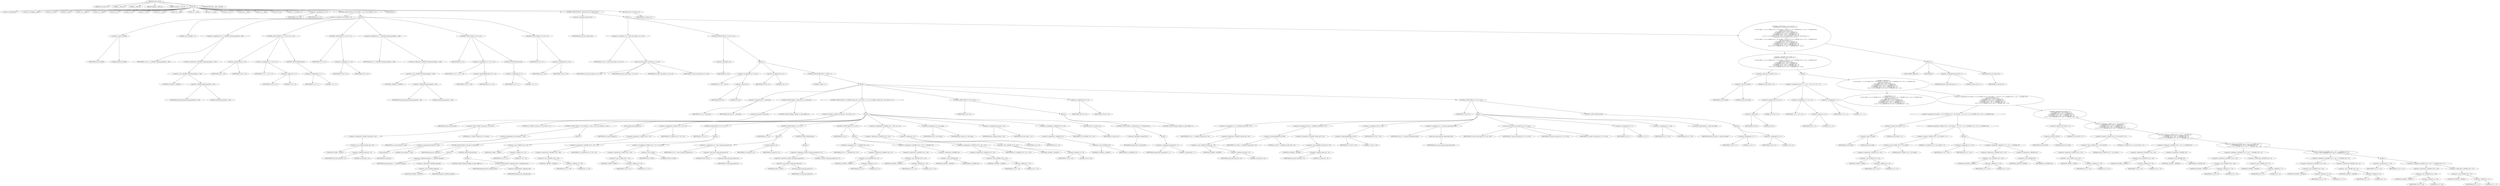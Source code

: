digraph cache_insert {  
"1000119" [label = "(METHOD,cache_insert)" ]
"1000120" [label = "(PARAM,const char *a1)" ]
"1000121" [label = "(PARAM,__int64 a2)" ]
"1000122" [label = "(PARAM,__int64 a3)" ]
"1000123" [label = "(PARAM,unsigned __int64 a4)" ]
"1000124" [label = "(PARAM,unsigned __int16 a5)" ]
"1000125" [label = "(BLOCK,,)" ]
"1000126" [label = "(LOCAL,v6: unsigned int)" ]
"1000127" [label = "(LOCAL,v10: unsigned __int64)" ]
"1000128" [label = "(LOCAL,v11: bool)" ]
"1000129" [label = "(LOCAL,v12: bool)" ]
"1000130" [label = "(LOCAL,v13: __int64)" ]
"1000131" [label = "(LOCAL,v14: __int64)" ]
"1000132" [label = "(LOCAL,v15: int)" ]
"1000133" [label = "(LOCAL,v16: int)" ]
"1000134" [label = "(LOCAL,v17: bool)" ]
"1000135" [label = "(LOCAL,v18: __int64)" ]
"1000136" [label = "(LOCAL,v19: __int64)" ]
"1000137" [label = "(LOCAL,v20: __int64)" ]
"1000138" [label = "(LOCAL,v21: __int64)" ]
"1000139" [label = "(LOCAL,v22: char *)" ]
"1000140" [label = "(LOCAL,v23: __int64)" ]
"1000141" [label = "(LOCAL,v24: __int64)" ]
"1000142" [label = "(LOCAL,v26: int)" ]
"1000143" [label = "(LOCAL,v27: _QWORD [ 2 ])" ]
"1000144" [label = "(<operator>.assignment,v6 = a5)" ]
"1000145" [label = "(IDENTIFIER,v6,v6 = a5)" ]
"1000146" [label = "(IDENTIFIER,a5,v6 = a5)" ]
"1000147" [label = "(CONTROL_STRUCTURE,if ( (a5 & 0x980) != 0 ),if ( (a5 & 0x980) != 0 ))" ]
"1000148" [label = "(<operator>.notEquals,(a5 & 0x980) != 0)" ]
"1000149" [label = "(<operator>.and,a5 & 0x980)" ]
"1000150" [label = "(IDENTIFIER,a5,a5 & 0x980)" ]
"1000151" [label = "(LITERAL,0x980,a5 & 0x980)" ]
"1000152" [label = "(LITERAL,0,(a5 & 0x980) != 0)" ]
"1000153" [label = "(BLOCK,,)" ]
"1000154" [label = "(<operator>.assignment,v10 = *(_QWORD *)(dnsmasq_daemon + 456))" ]
"1000155" [label = "(IDENTIFIER,v10,v10 = *(_QWORD *)(dnsmasq_daemon + 456))" ]
"1000156" [label = "(<operator>.indirection,*(_QWORD *)(dnsmasq_daemon + 456))" ]
"1000157" [label = "(<operator>.cast,(_QWORD *)(dnsmasq_daemon + 456))" ]
"1000158" [label = "(UNKNOWN,_QWORD *,_QWORD *)" ]
"1000159" [label = "(<operator>.addition,dnsmasq_daemon + 456)" ]
"1000160" [label = "(IDENTIFIER,dnsmasq_daemon,dnsmasq_daemon + 456)" ]
"1000161" [label = "(LITERAL,456,dnsmasq_daemon + 456)" ]
"1000162" [label = "(CONTROL_STRUCTURE,if ( a4 > v10 ),if ( a4 > v10 ))" ]
"1000163" [label = "(<operator>.greaterThan,a4 > v10)" ]
"1000164" [label = "(IDENTIFIER,a4,a4 > v10)" ]
"1000165" [label = "(IDENTIFIER,v10,a4 > v10)" ]
"1000166" [label = "(<operator>.assignment,v11 = v10 == 0)" ]
"1000167" [label = "(IDENTIFIER,v11,v11 = v10 == 0)" ]
"1000168" [label = "(<operator>.equals,v10 == 0)" ]
"1000169" [label = "(IDENTIFIER,v10,v10 == 0)" ]
"1000170" [label = "(LITERAL,0,v10 == 0)" ]
"1000171" [label = "(CONTROL_STRUCTURE,else,else)" ]
"1000172" [label = "(<operator>.assignment,v11 = 1)" ]
"1000173" [label = "(IDENTIFIER,v11,v11 = 1)" ]
"1000174" [label = "(LITERAL,1,v11 = 1)" ]
"1000175" [label = "(CONTROL_STRUCTURE,if ( v11 ),if ( v11 ))" ]
"1000176" [label = "(IDENTIFIER,v11,if ( v11 ))" ]
"1000177" [label = "(<operator>.assignment,v10 = a4)" ]
"1000178" [label = "(IDENTIFIER,v10,v10 = a4)" ]
"1000179" [label = "(IDENTIFIER,a4,v10 = a4)" ]
"1000180" [label = "(<operator>.assignment,a4 = *(_QWORD *)(dnsmasq_daemon + 448))" ]
"1000181" [label = "(IDENTIFIER,a4,a4 = *(_QWORD *)(dnsmasq_daemon + 448))" ]
"1000182" [label = "(<operator>.indirection,*(_QWORD *)(dnsmasq_daemon + 448))" ]
"1000183" [label = "(<operator>.cast,(_QWORD *)(dnsmasq_daemon + 448))" ]
"1000184" [label = "(UNKNOWN,_QWORD *,_QWORD *)" ]
"1000185" [label = "(<operator>.addition,dnsmasq_daemon + 448)" ]
"1000186" [label = "(IDENTIFIER,dnsmasq_daemon,dnsmasq_daemon + 448)" ]
"1000187" [label = "(LITERAL,448,dnsmasq_daemon + 448)" ]
"1000188" [label = "(CONTROL_STRUCTURE,if ( a4 ),if ( a4 ))" ]
"1000189" [label = "(IDENTIFIER,a4,if ( a4 ))" ]
"1000190" [label = "(<operator>.assignment,v12 = v10 >= a4)" ]
"1000191" [label = "(IDENTIFIER,v12,v12 = v10 >= a4)" ]
"1000192" [label = "(<operator>.greaterEqualsThan,v10 >= a4)" ]
"1000193" [label = "(IDENTIFIER,v10,v10 >= a4)" ]
"1000194" [label = "(IDENTIFIER,a4,v10 >= a4)" ]
"1000195" [label = "(CONTROL_STRUCTURE,else,else)" ]
"1000196" [label = "(<operator>.assignment,v12 = 1)" ]
"1000197" [label = "(IDENTIFIER,v12,v12 = 1)" ]
"1000198" [label = "(LITERAL,1,v12 = 1)" ]
"1000199" [label = "(CONTROL_STRUCTURE,if ( v12 ),if ( v12 ))" ]
"1000200" [label = "(IDENTIFIER,v12,if ( v12 ))" ]
"1000201" [label = "(<operator>.assignment,a4 = v10)" ]
"1000202" [label = "(IDENTIFIER,a4,a4 = v10)" ]
"1000203" [label = "(IDENTIFIER,v10,a4 = v10)" ]
"1000204" [label = "(IDENTIFIER,L,)" ]
"1000205" [label = "(CONTROL_STRUCTURE,if ( !insert_error ),if ( !insert_error ))" ]
"1000206" [label = "(<operator>.logicalNot,!insert_error)" ]
"1000207" [label = "(IDENTIFIER,insert_error,!insert_error)" ]
"1000208" [label = "(BLOCK,,)" ]
"1000209" [label = "(<operator>.assignment,v14 = cache_scan_free(a1, a2, a3, v6))" ]
"1000210" [label = "(IDENTIFIER,v14,v14 = cache_scan_free(a1, a2, a3, v6))" ]
"1000211" [label = "(cache_scan_free,cache_scan_free(a1, a2, a3, v6))" ]
"1000212" [label = "(IDENTIFIER,a1,cache_scan_free(a1, a2, a3, v6))" ]
"1000213" [label = "(IDENTIFIER,a2,cache_scan_free(a1, a2, a3, v6))" ]
"1000214" [label = "(IDENTIFIER,a3,cache_scan_free(a1, a2, a3, v6))" ]
"1000215" [label = "(IDENTIFIER,v6,cache_scan_free(a1, a2, a3, v6))" ]
"1000216" [label = "(CONTROL_STRUCTURE,if ( !v14 ),if ( !v14 ))" ]
"1000217" [label = "(<operator>.logicalNot,!v14)" ]
"1000218" [label = "(IDENTIFIER,v14,!v14)" ]
"1000219" [label = "(BLOCK,,)" ]
"1000220" [label = "(<operator>.assignment,v15 = v6 & 4)" ]
"1000221" [label = "(IDENTIFIER,v15,v15 = v6 & 4)" ]
"1000222" [label = "(<operator>.and,v6 & 4)" ]
"1000223" [label = "(IDENTIFIER,v6,v6 & 4)" ]
"1000224" [label = "(LITERAL,4,v6 & 4)" ]
"1000225" [label = "(<operator>.assignment,v16 = 0)" ]
"1000226" [label = "(IDENTIFIER,v16,v16 = 0)" ]
"1000227" [label = "(LITERAL,0,v16 = 0)" ]
"1000228" [label = "(CONTROL_STRUCTURE,while ( 1 ),while ( 1 ))" ]
"1000229" [label = "(LITERAL,1,while ( 1 ))" ]
"1000230" [label = "(BLOCK,,)" ]
"1000231" [label = "(<operator>.assignment,v13 = cache_tail)" ]
"1000232" [label = "(IDENTIFIER,v13,v13 = cache_tail)" ]
"1000233" [label = "(IDENTIFIER,cache_tail,v13 = cache_tail)" ]
"1000234" [label = "(CONTROL_STRUCTURE,if ( !cache_tail ),if ( !cache_tail ))" ]
"1000235" [label = "(<operator>.logicalNot,!cache_tail)" ]
"1000236" [label = "(IDENTIFIER,cache_tail,!cache_tail)" ]
"1000237" [label = "(CONTROL_STRUCTURE,goto LABEL_31;,goto LABEL_31;)" ]
"1000238" [label = "(CONTROL_STRUCTURE,if ( (*(_WORD *)(cache_tail + 52) & 0xC) == 0 ),if ( (*(_WORD *)(cache_tail + 52) & 0xC) == 0 ))" ]
"1000239" [label = "(<operator>.equals,(*(_WORD *)(cache_tail + 52) & 0xC) == 0)" ]
"1000240" [label = "(<operator>.and,*(_WORD *)(cache_tail + 52) & 0xC)" ]
"1000241" [label = "(<operator>.indirection,*(_WORD *)(cache_tail + 52))" ]
"1000242" [label = "(<operator>.cast,(_WORD *)(cache_tail + 52))" ]
"1000243" [label = "(UNKNOWN,_WORD *,_WORD *)" ]
"1000244" [label = "(<operator>.addition,cache_tail + 52)" ]
"1000245" [label = "(IDENTIFIER,cache_tail,cache_tail + 52)" ]
"1000246" [label = "(LITERAL,52,cache_tail + 52)" ]
"1000247" [label = "(LITERAL,0xC,*(_WORD *)(cache_tail + 52) & 0xC)" ]
"1000248" [label = "(LITERAL,0,(*(_WORD *)(cache_tail + 52) & 0xC) == 0)" ]
"1000249" [label = "(BLOCK,,)" ]
"1000250" [label = "(CONTROL_STRUCTURE,if ( a1 && strlen(a1) > 0x31 ),if ( a1 && strlen(a1) > 0x31 ))" ]
"1000251" [label = "(<operator>.logicalAnd,a1 && strlen(a1) > 0x31)" ]
"1000252" [label = "(IDENTIFIER,a1,a1 && strlen(a1) > 0x31)" ]
"1000253" [label = "(<operator>.greaterThan,strlen(a1) > 0x31)" ]
"1000254" [label = "(strlen,strlen(a1))" ]
"1000255" [label = "(IDENTIFIER,a1,strlen(a1))" ]
"1000256" [label = "(LITERAL,0x31,strlen(a1) > 0x31)" ]
"1000257" [label = "(BLOCK,,)" ]
"1000258" [label = "(CONTROL_STRUCTURE,if ( big_free ),if ( big_free ))" ]
"1000259" [label = "(IDENTIFIER,big_free,if ( big_free ))" ]
"1000260" [label = "(BLOCK,,)" ]
"1000261" [label = "(<operator>.assignment,big_free = *(_QWORD *)big_free)" ]
"1000262" [label = "(IDENTIFIER,big_free,big_free = *(_QWORD *)big_free)" ]
"1000263" [label = "(<operator>.indirection,*(_QWORD *)big_free)" ]
"1000264" [label = "(<operator>.cast,(_QWORD *)big_free)" ]
"1000265" [label = "(UNKNOWN,_QWORD *,_QWORD *)" ]
"1000266" [label = "(IDENTIFIER,big_free,(_QWORD *)big_free)" ]
"1000267" [label = "(CONTROL_STRUCTURE,else,else)" ]
"1000268" [label = "(BLOCK,,)" ]
"1000269" [label = "(CONTROL_STRUCTURE,goto LABEL_31;,goto LABEL_31;)" ]
"1000270" [label = "(CONTROL_STRUCTURE,if ( bignames_left ),if ( bignames_left ))" ]
"1000271" [label = "(IDENTIFIER,bignames_left,if ( bignames_left ))" ]
"1000272" [label = "(<operator>.preDecrement,--bignames_left)" ]
"1000273" [label = "(IDENTIFIER,bignames_left,--bignames_left)" ]
"1000274" [label = "(cache_unlink,cache_unlink(v13))" ]
"1000275" [label = "(IDENTIFIER,v13,cache_unlink(v13))" ]
"1000276" [label = "(<operator>.assignment,*(_WORD *)(v13 + 52) = v6)" ]
"1000277" [label = "(<operator>.indirection,*(_WORD *)(v13 + 52))" ]
"1000278" [label = "(<operator>.cast,(_WORD *)(v13 + 52))" ]
"1000279" [label = "(UNKNOWN,_WORD *,_WORD *)" ]
"1000280" [label = "(<operator>.addition,v13 + 52)" ]
"1000281" [label = "(IDENTIFIER,v13,v13 + 52)" ]
"1000282" [label = "(LITERAL,52,v13 + 52)" ]
"1000283" [label = "(IDENTIFIER,v6,*(_WORD *)(v13 + 52) = v6)" ]
"1000284" [label = "(CONTROL_STRUCTURE,if ( v21 ),if ( v21 ))" ]
"1000285" [label = "(IDENTIFIER,v21,if ( v21 ))" ]
"1000286" [label = "(BLOCK,,)" ]
"1000287" [label = "(<operator>.assignment,*(_QWORD *)(v13 + 56) = v21)" ]
"1000288" [label = "(<operator>.indirection,*(_QWORD *)(v13 + 56))" ]
"1000289" [label = "(<operator>.cast,(_QWORD *)(v13 + 56))" ]
"1000290" [label = "(UNKNOWN,_QWORD *,_QWORD *)" ]
"1000291" [label = "(<operator>.addition,v13 + 56)" ]
"1000292" [label = "(IDENTIFIER,v13,v13 + 56)" ]
"1000293" [label = "(LITERAL,56,v13 + 56)" ]
"1000294" [label = "(IDENTIFIER,v21,*(_QWORD *)(v13 + 56) = v21)" ]
"1000295" [label = "(<operator>.assignment,*(_WORD *)(v13 + 52) = v6 | 0x200)" ]
"1000296" [label = "(<operator>.indirection,*(_WORD *)(v13 + 52))" ]
"1000297" [label = "(<operator>.cast,(_WORD *)(v13 + 52))" ]
"1000298" [label = "(UNKNOWN,_WORD *,_WORD *)" ]
"1000299" [label = "(<operator>.addition,v13 + 52)" ]
"1000300" [label = "(IDENTIFIER,v13,v13 + 52)" ]
"1000301" [label = "(LITERAL,52,v13 + 52)" ]
"1000302" [label = "(<operator>.or,v6 | 0x200)" ]
"1000303" [label = "(IDENTIFIER,v6,v6 | 0x200)" ]
"1000304" [label = "(LITERAL,0x200,v6 | 0x200)" ]
"1000305" [label = "(CONTROL_STRUCTURE,if ( a1 ),if ( a1 ))" ]
"1000306" [label = "(IDENTIFIER,a1,if ( a1 ))" ]
"1000307" [label = "(BLOCK,,)" ]
"1000308" [label = "(<operator>.assignment,v22 = (char *)cache_get_name(v13))" ]
"1000309" [label = "(IDENTIFIER,v22,v22 = (char *)cache_get_name(v13))" ]
"1000310" [label = "(<operator>.cast,(char *)cache_get_name(v13))" ]
"1000311" [label = "(UNKNOWN,char *,char *)" ]
"1000312" [label = "(cache_get_name,cache_get_name(v13))" ]
"1000313" [label = "(IDENTIFIER,v13,cache_get_name(v13))" ]
"1000314" [label = "(strcpy,strcpy(v22, a1))" ]
"1000315" [label = "(IDENTIFIER,v22,strcpy(v22, a1))" ]
"1000316" [label = "(IDENTIFIER,a1,strcpy(v22, a1))" ]
"1000317" [label = "(CONTROL_STRUCTURE,else,else)" ]
"1000318" [label = "(BLOCK,,)" ]
"1000319" [label = "(<operator>.assignment,*(_BYTE *)cache_get_name(v13) = 0)" ]
"1000320" [label = "(<operator>.indirection,*(_BYTE *)cache_get_name(v13))" ]
"1000321" [label = "(<operator>.cast,(_BYTE *)cache_get_name(v13))" ]
"1000322" [label = "(UNKNOWN,_BYTE *,_BYTE *)" ]
"1000323" [label = "(cache_get_name,cache_get_name(v13))" ]
"1000324" [label = "(IDENTIFIER,v13,cache_get_name(v13))" ]
"1000325" [label = "(LITERAL,0,*(_BYTE *)cache_get_name(v13) = 0)" ]
"1000326" [label = "(CONTROL_STRUCTURE,if ( a2 ),if ( a2 ))" ]
"1000327" [label = "(IDENTIFIER,a2,if ( a2 ))" ]
"1000328" [label = "(BLOCK,,)" ]
"1000329" [label = "(<operator>.assignment,v23 = *(_QWORD *)(a2 + 8))" ]
"1000330" [label = "(IDENTIFIER,v23,v23 = *(_QWORD *)(a2 + 8))" ]
"1000331" [label = "(<operator>.indirection,*(_QWORD *)(a2 + 8))" ]
"1000332" [label = "(<operator>.cast,(_QWORD *)(a2 + 8))" ]
"1000333" [label = "(UNKNOWN,_QWORD *,_QWORD *)" ]
"1000334" [label = "(<operator>.addition,a2 + 8)" ]
"1000335" [label = "(IDENTIFIER,a2,a2 + 8)" ]
"1000336" [label = "(LITERAL,8,a2 + 8)" ]
"1000337" [label = "(<operator>.assignment,*(_QWORD *)(v13 + 24) = *(_QWORD *)a2)" ]
"1000338" [label = "(<operator>.indirection,*(_QWORD *)(v13 + 24))" ]
"1000339" [label = "(<operator>.cast,(_QWORD *)(v13 + 24))" ]
"1000340" [label = "(UNKNOWN,_QWORD *,_QWORD *)" ]
"1000341" [label = "(<operator>.addition,v13 + 24)" ]
"1000342" [label = "(IDENTIFIER,v13,v13 + 24)" ]
"1000343" [label = "(LITERAL,24,v13 + 24)" ]
"1000344" [label = "(<operator>.indirection,*(_QWORD *)a2)" ]
"1000345" [label = "(<operator>.cast,(_QWORD *)a2)" ]
"1000346" [label = "(UNKNOWN,_QWORD *,_QWORD *)" ]
"1000347" [label = "(IDENTIFIER,a2,(_QWORD *)a2)" ]
"1000348" [label = "(<operator>.assignment,*(_QWORD *)(v13 + 32) = v23)" ]
"1000349" [label = "(<operator>.indirection,*(_QWORD *)(v13 + 32))" ]
"1000350" [label = "(<operator>.cast,(_QWORD *)(v13 + 32))" ]
"1000351" [label = "(UNKNOWN,_QWORD *,_QWORD *)" ]
"1000352" [label = "(<operator>.addition,v13 + 32)" ]
"1000353" [label = "(IDENTIFIER,v13,v13 + 32)" ]
"1000354" [label = "(LITERAL,32,v13 + 32)" ]
"1000355" [label = "(IDENTIFIER,v23,*(_QWORD *)(v13 + 32) = v23)" ]
"1000356" [label = "(<operator>.assignment,*(_QWORD *)(v13 + 40) = a4 + a3)" ]
"1000357" [label = "(<operator>.indirection,*(_QWORD *)(v13 + 40))" ]
"1000358" [label = "(<operator>.cast,(_QWORD *)(v13 + 40))" ]
"1000359" [label = "(UNKNOWN,_QWORD *,_QWORD *)" ]
"1000360" [label = "(<operator>.addition,v13 + 40)" ]
"1000361" [label = "(IDENTIFIER,v13,v13 + 40)" ]
"1000362" [label = "(LITERAL,40,v13 + 40)" ]
"1000363" [label = "(<operator>.addition,a4 + a3)" ]
"1000364" [label = "(IDENTIFIER,a4,a4 + a3)" ]
"1000365" [label = "(IDENTIFIER,a3,a4 + a3)" ]
"1000366" [label = "(<operator>.assignment,v24 = new_chain)" ]
"1000367" [label = "(IDENTIFIER,v24,v24 = new_chain)" ]
"1000368" [label = "(IDENTIFIER,new_chain,v24 = new_chain)" ]
"1000369" [label = "(<operator>.assignment,new_chain = v13)" ]
"1000370" [label = "(IDENTIFIER,new_chain,new_chain = v13)" ]
"1000371" [label = "(IDENTIFIER,v13,new_chain = v13)" ]
"1000372" [label = "(<operator>.assignment,*(_QWORD *)v13 = v24)" ]
"1000373" [label = "(<operator>.indirection,*(_QWORD *)v13)" ]
"1000374" [label = "(<operator>.cast,(_QWORD *)v13)" ]
"1000375" [label = "(UNKNOWN,_QWORD *,_QWORD *)" ]
"1000376" [label = "(IDENTIFIER,v13,(_QWORD *)v13)" ]
"1000377" [label = "(IDENTIFIER,v24,*(_QWORD *)v13 = v24)" ]
"1000378" [label = "(RETURN,return v13;,return v13;)" ]
"1000379" [label = "(IDENTIFIER,v13,return v13;)" ]
"1000380" [label = "(CONTROL_STRUCTURE,if ( v16 ),if ( v16 ))" ]
"1000381" [label = "(IDENTIFIER,v16,if ( v16 ))" ]
"1000382" [label = "(BLOCK,,)" ]
"1000383" [label = "(CONTROL_STRUCTURE,if ( !warned_9531 ),if ( !warned_9531 ))" ]
"1000384" [label = "(<operator>.logicalNot,!warned_9531)" ]
"1000385" [label = "(IDENTIFIER,warned_9531,!warned_9531)" ]
"1000386" [label = "(BLOCK,,)" ]
"1000387" [label = "(<operator>.assignment,warned_9531 = 1)" ]
"1000388" [label = "(IDENTIFIER,warned_9531,warned_9531 = 1)" ]
"1000389" [label = "(LITERAL,1,warned_9531 = 1)" ]
"1000390" [label = "(CONTROL_STRUCTURE,goto LABEL_31;,goto LABEL_31;)" ]
"1000391" [label = "(<operator>.assignment,v26 = v15)" ]
"1000392" [label = "(IDENTIFIER,v26,v26 = v15)" ]
"1000393" [label = "(IDENTIFIER,v15,v26 = v15)" ]
"1000394" [label = "(CONTROL_STRUCTURE,if ( v15 ),if ( v15 ))" ]
"1000395" [label = "(IDENTIFIER,v15,if ( v15 ))" ]
"1000396" [label = "(BLOCK,,)" ]
"1000397" [label = "(<operator>.assignment,v18 = *(_QWORD *)(cache_tail + 32))" ]
"1000398" [label = "(IDENTIFIER,v18,v18 = *(_QWORD *)(cache_tail + 32))" ]
"1000399" [label = "(<operator>.indirection,*(_QWORD *)(cache_tail + 32))" ]
"1000400" [label = "(<operator>.cast,(_QWORD *)(cache_tail + 32))" ]
"1000401" [label = "(UNKNOWN,_QWORD *,_QWORD *)" ]
"1000402" [label = "(<operator>.addition,cache_tail + 32)" ]
"1000403" [label = "(IDENTIFIER,cache_tail,cache_tail + 32)" ]
"1000404" [label = "(LITERAL,32,cache_tail + 32)" ]
"1000405" [label = "(<operator>.assignment,v27[0] = *(_QWORD *)(cache_tail + 24))" ]
"1000406" [label = "(<operator>.indirectIndexAccess,v27[0])" ]
"1000407" [label = "(IDENTIFIER,v27,v27[0] = *(_QWORD *)(cache_tail + 24))" ]
"1000408" [label = "(LITERAL,0,v27[0] = *(_QWORD *)(cache_tail + 24))" ]
"1000409" [label = "(<operator>.indirection,*(_QWORD *)(cache_tail + 24))" ]
"1000410" [label = "(<operator>.cast,(_QWORD *)(cache_tail + 24))" ]
"1000411" [label = "(UNKNOWN,_QWORD *,_QWORD *)" ]
"1000412" [label = "(<operator>.addition,cache_tail + 24)" ]
"1000413" [label = "(IDENTIFIER,cache_tail,cache_tail + 24)" ]
"1000414" [label = "(LITERAL,24,cache_tail + 24)" ]
"1000415" [label = "(<operator>.assignment,v27[1] = v18)" ]
"1000416" [label = "(<operator>.indirectIndexAccess,v27[1])" ]
"1000417" [label = "(IDENTIFIER,v27,v27[1] = v18)" ]
"1000418" [label = "(LITERAL,1,v27[1] = v18)" ]
"1000419" [label = "(IDENTIFIER,v18,v27[1] = v18)" ]
"1000420" [label = "(<operator>.assignment,v19 = cache_get_name(cache_tail))" ]
"1000421" [label = "(IDENTIFIER,v19,v19 = cache_get_name(cache_tail))" ]
"1000422" [label = "(cache_get_name,cache_get_name(cache_tail))" ]
"1000423" [label = "(IDENTIFIER,cache_tail,cache_get_name(cache_tail))" ]
"1000424" [label = "(cache_scan_free,cache_scan_free(v19, v27, a3, v20))" ]
"1000425" [label = "(IDENTIFIER,v19,cache_scan_free(v19, v27, a3, v20))" ]
"1000426" [label = "(IDENTIFIER,v27,cache_scan_free(v19, v27, a3, v20))" ]
"1000427" [label = "(IDENTIFIER,a3,cache_scan_free(v19, v27, a3, v20))" ]
"1000428" [label = "(IDENTIFIER,v20,cache_scan_free(v19, v27, a3, v20))" ]
"1000429" [label = "(<operator>.assignment,v16 = 1)" ]
"1000430" [label = "(IDENTIFIER,v16,v16 = 1)" ]
"1000431" [label = "(LITERAL,1,v16 = 1)" ]
"1000432" [label = "(<operator>.assignment,v15 = v26)" ]
"1000433" [label = "(IDENTIFIER,v15,v15 = v26)" ]
"1000434" [label = "(IDENTIFIER,v26,v15 = v26)" ]
"1000435" [label = "(<operator>.preIncrement,++cache_live_freed)" ]
"1000436" [label = "(IDENTIFIER,cache_live_freed,++cache_live_freed)" ]
"1000437" [label = "(CONTROL_STRUCTURE,else,else)" ]
"1000438" [label = "(BLOCK,,)" ]
"1000439" [label = "(<operator>.assignment,v15 = 1)" ]
"1000440" [label = "(IDENTIFIER,v15,v15 = 1)" ]
"1000441" [label = "(LITERAL,1,v15 = 1)" ]
"1000442" [label = "(<operator>.assignment,v16 = 0)" ]
"1000443" [label = "(IDENTIFIER,v16,v16 = 0)" ]
"1000444" [label = "(LITERAL,0,v16 = 0)" ]
"1000445" [label = "(CONTROL_STRUCTURE,if ( (v6 & 0x180) == 0\n      || ((v6 & 8) != 0 ? (v17 = a2 == 0) : (v17 = 1),\n          v17\n       || ((v6 & 0x80) == 0 || (*(_WORD *)(v14 + 52) & 0x80) == 0 || (v13 = v14, *(_DWORD *)(v14 + 24) != *(_DWORD *)a2))\n       && ((v6 & 0x100) == 0\n        || (*(_WORD *)(v14 + 52) & 0x100) == 0\n        || *(_DWORD *)(v14 + 24) != *(_DWORD *)a2\n        || *(_DWORD *)(v14 + 28) != *(_DWORD *)(a2 + 4)\n        || *(_DWORD *)(v14 + 32) != *(_DWORD *)(a2 + 8)\n        || (v13 = v14, *(_DWORD *)(v14 + 36) != *(_DWORD *)(a2 + 12)))) ),if ( (v6 & 0x180) == 0\n      || ((v6 & 8) != 0 ? (v17 = a2 == 0) : (v17 = 1),\n          v17\n       || ((v6 & 0x80) == 0 || (*(_WORD *)(v14 + 52) & 0x80) == 0 || (v13 = v14, *(_DWORD *)(v14 + 24) != *(_DWORD *)a2))\n       && ((v6 & 0x100) == 0\n        || (*(_WORD *)(v14 + 52) & 0x100) == 0\n        || *(_DWORD *)(v14 + 24) != *(_DWORD *)a2\n        || *(_DWORD *)(v14 + 28) != *(_DWORD *)(a2 + 4)\n        || *(_DWORD *)(v14 + 32) != *(_DWORD *)(a2 + 8)\n        || (v13 = v14, *(_DWORD *)(v14 + 36) != *(_DWORD *)(a2 + 12)))) ))" ]
"1000446" [label = "(<operator>.logicalOr,(v6 & 0x180) == 0\n      || ((v6 & 8) != 0 ? (v17 = a2 == 0) : (v17 = 1),\n          v17\n       || ((v6 & 0x80) == 0 || (*(_WORD *)(v14 + 52) & 0x80) == 0 || (v13 = v14, *(_DWORD *)(v14 + 24) != *(_DWORD *)a2))\n       && ((v6 & 0x100) == 0\n        || (*(_WORD *)(v14 + 52) & 0x100) == 0\n        || *(_DWORD *)(v14 + 24) != *(_DWORD *)a2\n        || *(_DWORD *)(v14 + 28) != *(_DWORD *)(a2 + 4)\n        || *(_DWORD *)(v14 + 32) != *(_DWORD *)(a2 + 8)\n        || (v13 = v14, *(_DWORD *)(v14 + 36) != *(_DWORD *)(a2 + 12)))))" ]
"1000447" [label = "(<operator>.equals,(v6 & 0x180) == 0)" ]
"1000448" [label = "(<operator>.and,v6 & 0x180)" ]
"1000449" [label = "(IDENTIFIER,v6,v6 & 0x180)" ]
"1000450" [label = "(LITERAL,0x180,v6 & 0x180)" ]
"1000451" [label = "(LITERAL,0,(v6 & 0x180) == 0)" ]
"1000452" [label = "(BLOCK,,)" ]
"1000453" [label = "(<operator>.conditional,(v6 & 8) != 0 ? (v17 = a2 == 0) : (v17 = 1))" ]
"1000454" [label = "(<operator>.notEquals,(v6 & 8) != 0)" ]
"1000455" [label = "(<operator>.and,v6 & 8)" ]
"1000456" [label = "(IDENTIFIER,v6,v6 & 8)" ]
"1000457" [label = "(LITERAL,8,v6 & 8)" ]
"1000458" [label = "(LITERAL,0,(v6 & 8) != 0)" ]
"1000459" [label = "(<operator>.assignment,v17 = a2 == 0)" ]
"1000460" [label = "(IDENTIFIER,v17,v17 = a2 == 0)" ]
"1000461" [label = "(<operator>.equals,a2 == 0)" ]
"1000462" [label = "(IDENTIFIER,a2,a2 == 0)" ]
"1000463" [label = "(LITERAL,0,a2 == 0)" ]
"1000464" [label = "(<operator>.assignment,v17 = 1)" ]
"1000465" [label = "(IDENTIFIER,v17,v17 = 1)" ]
"1000466" [label = "(LITERAL,1,v17 = 1)" ]
"1000467" [label = "(<operator>.logicalOr,v17\n       || ((v6 & 0x80) == 0 || (*(_WORD *)(v14 + 52) & 0x80) == 0 || (v13 = v14, *(_DWORD *)(v14 + 24) != *(_DWORD *)a2))\n       && ((v6 & 0x100) == 0\n        || (*(_WORD *)(v14 + 52) & 0x100) == 0\n        || *(_DWORD *)(v14 + 24) != *(_DWORD *)a2\n        || *(_DWORD *)(v14 + 28) != *(_DWORD *)(a2 + 4)\n        || *(_DWORD *)(v14 + 32) != *(_DWORD *)(a2 + 8)\n        || (v13 = v14, *(_DWORD *)(v14 + 36) != *(_DWORD *)(a2 + 12))))" ]
"1000468" [label = "(IDENTIFIER,v17,v17\n       || ((v6 & 0x80) == 0 || (*(_WORD *)(v14 + 52) & 0x80) == 0 || (v13 = v14, *(_DWORD *)(v14 + 24) != *(_DWORD *)a2))\n       && ((v6 & 0x100) == 0\n        || (*(_WORD *)(v14 + 52) & 0x100) == 0\n        || *(_DWORD *)(v14 + 24) != *(_DWORD *)a2\n        || *(_DWORD *)(v14 + 28) != *(_DWORD *)(a2 + 4)\n        || *(_DWORD *)(v14 + 32) != *(_DWORD *)(a2 + 8)\n        || (v13 = v14, *(_DWORD *)(v14 + 36) != *(_DWORD *)(a2 + 12))))" ]
"1000469" [label = "(<operator>.logicalAnd,((v6 & 0x80) == 0 || (*(_WORD *)(v14 + 52) & 0x80) == 0 || (v13 = v14, *(_DWORD *)(v14 + 24) != *(_DWORD *)a2))\n       && ((v6 & 0x100) == 0\n        || (*(_WORD *)(v14 + 52) & 0x100) == 0\n        || *(_DWORD *)(v14 + 24) != *(_DWORD *)a2\n        || *(_DWORD *)(v14 + 28) != *(_DWORD *)(a2 + 4)\n        || *(_DWORD *)(v14 + 32) != *(_DWORD *)(a2 + 8)\n        || (v13 = v14, *(_DWORD *)(v14 + 36) != *(_DWORD *)(a2 + 12))))" ]
"1000470" [label = "(<operator>.logicalOr,(v6 & 0x80) == 0 || (*(_WORD *)(v14 + 52) & 0x80) == 0 || (v13 = v14, *(_DWORD *)(v14 + 24) != *(_DWORD *)a2))" ]
"1000471" [label = "(<operator>.equals,(v6 & 0x80) == 0)" ]
"1000472" [label = "(<operator>.and,v6 & 0x80)" ]
"1000473" [label = "(IDENTIFIER,v6,v6 & 0x80)" ]
"1000474" [label = "(LITERAL,0x80,v6 & 0x80)" ]
"1000475" [label = "(LITERAL,0,(v6 & 0x80) == 0)" ]
"1000476" [label = "(<operator>.logicalOr,(*(_WORD *)(v14 + 52) & 0x80) == 0 || (v13 = v14, *(_DWORD *)(v14 + 24) != *(_DWORD *)a2))" ]
"1000477" [label = "(<operator>.equals,(*(_WORD *)(v14 + 52) & 0x80) == 0)" ]
"1000478" [label = "(<operator>.and,*(_WORD *)(v14 + 52) & 0x80)" ]
"1000479" [label = "(<operator>.indirection,*(_WORD *)(v14 + 52))" ]
"1000480" [label = "(<operator>.cast,(_WORD *)(v14 + 52))" ]
"1000481" [label = "(UNKNOWN,_WORD *,_WORD *)" ]
"1000482" [label = "(<operator>.addition,v14 + 52)" ]
"1000483" [label = "(IDENTIFIER,v14,v14 + 52)" ]
"1000484" [label = "(LITERAL,52,v14 + 52)" ]
"1000485" [label = "(LITERAL,0x80,*(_WORD *)(v14 + 52) & 0x80)" ]
"1000486" [label = "(LITERAL,0,(*(_WORD *)(v14 + 52) & 0x80) == 0)" ]
"1000487" [label = "(BLOCK,,)" ]
"1000488" [label = "(<operator>.assignment,v13 = v14)" ]
"1000489" [label = "(IDENTIFIER,v13,v13 = v14)" ]
"1000490" [label = "(IDENTIFIER,v14,v13 = v14)" ]
"1000491" [label = "(<operator>.notEquals,*(_DWORD *)(v14 + 24) != *(_DWORD *)a2)" ]
"1000492" [label = "(<operator>.indirection,*(_DWORD *)(v14 + 24))" ]
"1000493" [label = "(<operator>.cast,(_DWORD *)(v14 + 24))" ]
"1000494" [label = "(UNKNOWN,_DWORD *,_DWORD *)" ]
"1000495" [label = "(<operator>.addition,v14 + 24)" ]
"1000496" [label = "(IDENTIFIER,v14,v14 + 24)" ]
"1000497" [label = "(LITERAL,24,v14 + 24)" ]
"1000498" [label = "(<operator>.indirection,*(_DWORD *)a2)" ]
"1000499" [label = "(<operator>.cast,(_DWORD *)a2)" ]
"1000500" [label = "(UNKNOWN,_DWORD *,_DWORD *)" ]
"1000501" [label = "(IDENTIFIER,a2,(_DWORD *)a2)" ]
"1000502" [label = "(<operator>.logicalOr,(v6 & 0x100) == 0\n        || (*(_WORD *)(v14 + 52) & 0x100) == 0\n        || *(_DWORD *)(v14 + 24) != *(_DWORD *)a2\n        || *(_DWORD *)(v14 + 28) != *(_DWORD *)(a2 + 4)\n        || *(_DWORD *)(v14 + 32) != *(_DWORD *)(a2 + 8)\n        || (v13 = v14, *(_DWORD *)(v14 + 36) != *(_DWORD *)(a2 + 12)))" ]
"1000503" [label = "(<operator>.equals,(v6 & 0x100) == 0)" ]
"1000504" [label = "(<operator>.and,v6 & 0x100)" ]
"1000505" [label = "(IDENTIFIER,v6,v6 & 0x100)" ]
"1000506" [label = "(LITERAL,0x100,v6 & 0x100)" ]
"1000507" [label = "(LITERAL,0,(v6 & 0x100) == 0)" ]
"1000508" [label = "(<operator>.logicalOr,(*(_WORD *)(v14 + 52) & 0x100) == 0\n        || *(_DWORD *)(v14 + 24) != *(_DWORD *)a2\n        || *(_DWORD *)(v14 + 28) != *(_DWORD *)(a2 + 4)\n        || *(_DWORD *)(v14 + 32) != *(_DWORD *)(a2 + 8)\n        || (v13 = v14, *(_DWORD *)(v14 + 36) != *(_DWORD *)(a2 + 12)))" ]
"1000509" [label = "(<operator>.equals,(*(_WORD *)(v14 + 52) & 0x100) == 0)" ]
"1000510" [label = "(<operator>.and,*(_WORD *)(v14 + 52) & 0x100)" ]
"1000511" [label = "(<operator>.indirection,*(_WORD *)(v14 + 52))" ]
"1000512" [label = "(<operator>.cast,(_WORD *)(v14 + 52))" ]
"1000513" [label = "(UNKNOWN,_WORD *,_WORD *)" ]
"1000514" [label = "(<operator>.addition,v14 + 52)" ]
"1000515" [label = "(IDENTIFIER,v14,v14 + 52)" ]
"1000516" [label = "(LITERAL,52,v14 + 52)" ]
"1000517" [label = "(LITERAL,0x100,*(_WORD *)(v14 + 52) & 0x100)" ]
"1000518" [label = "(LITERAL,0,(*(_WORD *)(v14 + 52) & 0x100) == 0)" ]
"1000519" [label = "(<operator>.logicalOr,*(_DWORD *)(v14 + 24) != *(_DWORD *)a2\n        || *(_DWORD *)(v14 + 28) != *(_DWORD *)(a2 + 4)\n        || *(_DWORD *)(v14 + 32) != *(_DWORD *)(a2 + 8)\n        || (v13 = v14, *(_DWORD *)(v14 + 36) != *(_DWORD *)(a2 + 12)))" ]
"1000520" [label = "(<operator>.notEquals,*(_DWORD *)(v14 + 24) != *(_DWORD *)a2)" ]
"1000521" [label = "(<operator>.indirection,*(_DWORD *)(v14 + 24))" ]
"1000522" [label = "(<operator>.cast,(_DWORD *)(v14 + 24))" ]
"1000523" [label = "(UNKNOWN,_DWORD *,_DWORD *)" ]
"1000524" [label = "(<operator>.addition,v14 + 24)" ]
"1000525" [label = "(IDENTIFIER,v14,v14 + 24)" ]
"1000526" [label = "(LITERAL,24,v14 + 24)" ]
"1000527" [label = "(<operator>.indirection,*(_DWORD *)a2)" ]
"1000528" [label = "(<operator>.cast,(_DWORD *)a2)" ]
"1000529" [label = "(UNKNOWN,_DWORD *,_DWORD *)" ]
"1000530" [label = "(IDENTIFIER,a2,(_DWORD *)a2)" ]
"1000531" [label = "(<operator>.logicalOr,*(_DWORD *)(v14 + 28) != *(_DWORD *)(a2 + 4)\n        || *(_DWORD *)(v14 + 32) != *(_DWORD *)(a2 + 8)\n        || (v13 = v14, *(_DWORD *)(v14 + 36) != *(_DWORD *)(a2 + 12)))" ]
"1000532" [label = "(<operator>.notEquals,*(_DWORD *)(v14 + 28) != *(_DWORD *)(a2 + 4))" ]
"1000533" [label = "(<operator>.indirection,*(_DWORD *)(v14 + 28))" ]
"1000534" [label = "(<operator>.cast,(_DWORD *)(v14 + 28))" ]
"1000535" [label = "(UNKNOWN,_DWORD *,_DWORD *)" ]
"1000536" [label = "(<operator>.addition,v14 + 28)" ]
"1000537" [label = "(IDENTIFIER,v14,v14 + 28)" ]
"1000538" [label = "(LITERAL,28,v14 + 28)" ]
"1000539" [label = "(<operator>.indirection,*(_DWORD *)(a2 + 4))" ]
"1000540" [label = "(<operator>.cast,(_DWORD *)(a2 + 4))" ]
"1000541" [label = "(UNKNOWN,_DWORD *,_DWORD *)" ]
"1000542" [label = "(<operator>.addition,a2 + 4)" ]
"1000543" [label = "(IDENTIFIER,a2,a2 + 4)" ]
"1000544" [label = "(LITERAL,4,a2 + 4)" ]
"1000545" [label = "(<operator>.logicalOr,*(_DWORD *)(v14 + 32) != *(_DWORD *)(a2 + 8)\n        || (v13 = v14, *(_DWORD *)(v14 + 36) != *(_DWORD *)(a2 + 12)))" ]
"1000546" [label = "(<operator>.notEquals,*(_DWORD *)(v14 + 32) != *(_DWORD *)(a2 + 8))" ]
"1000547" [label = "(<operator>.indirection,*(_DWORD *)(v14 + 32))" ]
"1000548" [label = "(<operator>.cast,(_DWORD *)(v14 + 32))" ]
"1000549" [label = "(UNKNOWN,_DWORD *,_DWORD *)" ]
"1000550" [label = "(<operator>.addition,v14 + 32)" ]
"1000551" [label = "(IDENTIFIER,v14,v14 + 32)" ]
"1000552" [label = "(LITERAL,32,v14 + 32)" ]
"1000553" [label = "(<operator>.indirection,*(_DWORD *)(a2 + 8))" ]
"1000554" [label = "(<operator>.cast,(_DWORD *)(a2 + 8))" ]
"1000555" [label = "(UNKNOWN,_DWORD *,_DWORD *)" ]
"1000556" [label = "(<operator>.addition,a2 + 8)" ]
"1000557" [label = "(IDENTIFIER,a2,a2 + 8)" ]
"1000558" [label = "(LITERAL,8,a2 + 8)" ]
"1000559" [label = "(BLOCK,,)" ]
"1000560" [label = "(<operator>.assignment,v13 = v14)" ]
"1000561" [label = "(IDENTIFIER,v13,v13 = v14)" ]
"1000562" [label = "(IDENTIFIER,v14,v13 = v14)" ]
"1000563" [label = "(<operator>.notEquals,*(_DWORD *)(v14 + 36) != *(_DWORD *)(a2 + 12))" ]
"1000564" [label = "(<operator>.indirection,*(_DWORD *)(v14 + 36))" ]
"1000565" [label = "(<operator>.cast,(_DWORD *)(v14 + 36))" ]
"1000566" [label = "(UNKNOWN,_DWORD *,_DWORD *)" ]
"1000567" [label = "(<operator>.addition,v14 + 36)" ]
"1000568" [label = "(IDENTIFIER,v14,v14 + 36)" ]
"1000569" [label = "(LITERAL,36,v14 + 36)" ]
"1000570" [label = "(<operator>.indirection,*(_DWORD *)(a2 + 12))" ]
"1000571" [label = "(<operator>.cast,(_DWORD *)(a2 + 12))" ]
"1000572" [label = "(UNKNOWN,_DWORD *,_DWORD *)" ]
"1000573" [label = "(<operator>.addition,a2 + 12)" ]
"1000574" [label = "(IDENTIFIER,a2,a2 + 12)" ]
"1000575" [label = "(LITERAL,12,a2 + 12)" ]
"1000576" [label = "(BLOCK,,)" ]
"1000577" [label = "(JUMP_TARGET,LABEL_31)" ]
"1000578" [label = "(IDENTIFIER,L,)" ]
"1000579" [label = "(<operator>.assignment,insert_error = 1)" ]
"1000580" [label = "(IDENTIFIER,insert_error,insert_error = 1)" ]
"1000581" [label = "(LITERAL,1,insert_error = 1)" ]
"1000582" [label = "(RETURN,return v13;,return v13;)" ]
"1000583" [label = "(IDENTIFIER,v13,return v13;)" ]
"1000584" [label = "(RETURN,return v13;,return v13;)" ]
"1000585" [label = "(IDENTIFIER,v13,return v13;)" ]
"1000586" [label = "(METHOD_RETURN,__int64 __fastcall)" ]
  "1000119" -> "1000120" 
  "1000119" -> "1000121" 
  "1000119" -> "1000122" 
  "1000119" -> "1000123" 
  "1000119" -> "1000124" 
  "1000119" -> "1000125" 
  "1000119" -> "1000586" 
  "1000125" -> "1000126" 
  "1000125" -> "1000127" 
  "1000125" -> "1000128" 
  "1000125" -> "1000129" 
  "1000125" -> "1000130" 
  "1000125" -> "1000131" 
  "1000125" -> "1000132" 
  "1000125" -> "1000133" 
  "1000125" -> "1000134" 
  "1000125" -> "1000135" 
  "1000125" -> "1000136" 
  "1000125" -> "1000137" 
  "1000125" -> "1000138" 
  "1000125" -> "1000139" 
  "1000125" -> "1000140" 
  "1000125" -> "1000141" 
  "1000125" -> "1000142" 
  "1000125" -> "1000143" 
  "1000125" -> "1000144" 
  "1000125" -> "1000147" 
  "1000125" -> "1000204" 
  "1000125" -> "1000205" 
  "1000125" -> "1000584" 
  "1000144" -> "1000145" 
  "1000144" -> "1000146" 
  "1000147" -> "1000148" 
  "1000147" -> "1000153" 
  "1000148" -> "1000149" 
  "1000148" -> "1000152" 
  "1000149" -> "1000150" 
  "1000149" -> "1000151" 
  "1000153" -> "1000154" 
  "1000153" -> "1000162" 
  "1000153" -> "1000175" 
  "1000153" -> "1000180" 
  "1000153" -> "1000188" 
  "1000153" -> "1000199" 
  "1000154" -> "1000155" 
  "1000154" -> "1000156" 
  "1000156" -> "1000157" 
  "1000157" -> "1000158" 
  "1000157" -> "1000159" 
  "1000159" -> "1000160" 
  "1000159" -> "1000161" 
  "1000162" -> "1000163" 
  "1000162" -> "1000166" 
  "1000162" -> "1000171" 
  "1000163" -> "1000164" 
  "1000163" -> "1000165" 
  "1000166" -> "1000167" 
  "1000166" -> "1000168" 
  "1000168" -> "1000169" 
  "1000168" -> "1000170" 
  "1000171" -> "1000172" 
  "1000172" -> "1000173" 
  "1000172" -> "1000174" 
  "1000175" -> "1000176" 
  "1000175" -> "1000177" 
  "1000177" -> "1000178" 
  "1000177" -> "1000179" 
  "1000180" -> "1000181" 
  "1000180" -> "1000182" 
  "1000182" -> "1000183" 
  "1000183" -> "1000184" 
  "1000183" -> "1000185" 
  "1000185" -> "1000186" 
  "1000185" -> "1000187" 
  "1000188" -> "1000189" 
  "1000188" -> "1000190" 
  "1000188" -> "1000195" 
  "1000190" -> "1000191" 
  "1000190" -> "1000192" 
  "1000192" -> "1000193" 
  "1000192" -> "1000194" 
  "1000195" -> "1000196" 
  "1000196" -> "1000197" 
  "1000196" -> "1000198" 
  "1000199" -> "1000200" 
  "1000199" -> "1000201" 
  "1000201" -> "1000202" 
  "1000201" -> "1000203" 
  "1000205" -> "1000206" 
  "1000205" -> "1000208" 
  "1000206" -> "1000207" 
  "1000208" -> "1000209" 
  "1000208" -> "1000216" 
  "1000208" -> "1000445" 
  "1000209" -> "1000210" 
  "1000209" -> "1000211" 
  "1000211" -> "1000212" 
  "1000211" -> "1000213" 
  "1000211" -> "1000214" 
  "1000211" -> "1000215" 
  "1000216" -> "1000217" 
  "1000216" -> "1000219" 
  "1000217" -> "1000218" 
  "1000219" -> "1000220" 
  "1000219" -> "1000225" 
  "1000219" -> "1000228" 
  "1000220" -> "1000221" 
  "1000220" -> "1000222" 
  "1000222" -> "1000223" 
  "1000222" -> "1000224" 
  "1000225" -> "1000226" 
  "1000225" -> "1000227" 
  "1000228" -> "1000229" 
  "1000228" -> "1000230" 
  "1000230" -> "1000231" 
  "1000230" -> "1000234" 
  "1000230" -> "1000238" 
  "1000230" -> "1000380" 
  "1000230" -> "1000391" 
  "1000230" -> "1000394" 
  "1000231" -> "1000232" 
  "1000231" -> "1000233" 
  "1000234" -> "1000235" 
  "1000234" -> "1000237" 
  "1000235" -> "1000236" 
  "1000238" -> "1000239" 
  "1000238" -> "1000249" 
  "1000239" -> "1000240" 
  "1000239" -> "1000248" 
  "1000240" -> "1000241" 
  "1000240" -> "1000247" 
  "1000241" -> "1000242" 
  "1000242" -> "1000243" 
  "1000242" -> "1000244" 
  "1000244" -> "1000245" 
  "1000244" -> "1000246" 
  "1000249" -> "1000250" 
  "1000249" -> "1000274" 
  "1000249" -> "1000276" 
  "1000249" -> "1000284" 
  "1000249" -> "1000305" 
  "1000249" -> "1000326" 
  "1000249" -> "1000356" 
  "1000249" -> "1000366" 
  "1000249" -> "1000369" 
  "1000249" -> "1000372" 
  "1000249" -> "1000378" 
  "1000250" -> "1000251" 
  "1000250" -> "1000257" 
  "1000251" -> "1000252" 
  "1000251" -> "1000253" 
  "1000253" -> "1000254" 
  "1000253" -> "1000256" 
  "1000254" -> "1000255" 
  "1000257" -> "1000258" 
  "1000258" -> "1000259" 
  "1000258" -> "1000260" 
  "1000258" -> "1000267" 
  "1000260" -> "1000261" 
  "1000261" -> "1000262" 
  "1000261" -> "1000263" 
  "1000263" -> "1000264" 
  "1000264" -> "1000265" 
  "1000264" -> "1000266" 
  "1000267" -> "1000268" 
  "1000268" -> "1000269" 
  "1000268" -> "1000270" 
  "1000270" -> "1000271" 
  "1000270" -> "1000272" 
  "1000272" -> "1000273" 
  "1000274" -> "1000275" 
  "1000276" -> "1000277" 
  "1000276" -> "1000283" 
  "1000277" -> "1000278" 
  "1000278" -> "1000279" 
  "1000278" -> "1000280" 
  "1000280" -> "1000281" 
  "1000280" -> "1000282" 
  "1000284" -> "1000285" 
  "1000284" -> "1000286" 
  "1000286" -> "1000287" 
  "1000286" -> "1000295" 
  "1000287" -> "1000288" 
  "1000287" -> "1000294" 
  "1000288" -> "1000289" 
  "1000289" -> "1000290" 
  "1000289" -> "1000291" 
  "1000291" -> "1000292" 
  "1000291" -> "1000293" 
  "1000295" -> "1000296" 
  "1000295" -> "1000302" 
  "1000296" -> "1000297" 
  "1000297" -> "1000298" 
  "1000297" -> "1000299" 
  "1000299" -> "1000300" 
  "1000299" -> "1000301" 
  "1000302" -> "1000303" 
  "1000302" -> "1000304" 
  "1000305" -> "1000306" 
  "1000305" -> "1000307" 
  "1000305" -> "1000317" 
  "1000307" -> "1000308" 
  "1000307" -> "1000314" 
  "1000308" -> "1000309" 
  "1000308" -> "1000310" 
  "1000310" -> "1000311" 
  "1000310" -> "1000312" 
  "1000312" -> "1000313" 
  "1000314" -> "1000315" 
  "1000314" -> "1000316" 
  "1000317" -> "1000318" 
  "1000318" -> "1000319" 
  "1000319" -> "1000320" 
  "1000319" -> "1000325" 
  "1000320" -> "1000321" 
  "1000321" -> "1000322" 
  "1000321" -> "1000323" 
  "1000323" -> "1000324" 
  "1000326" -> "1000327" 
  "1000326" -> "1000328" 
  "1000328" -> "1000329" 
  "1000328" -> "1000337" 
  "1000328" -> "1000348" 
  "1000329" -> "1000330" 
  "1000329" -> "1000331" 
  "1000331" -> "1000332" 
  "1000332" -> "1000333" 
  "1000332" -> "1000334" 
  "1000334" -> "1000335" 
  "1000334" -> "1000336" 
  "1000337" -> "1000338" 
  "1000337" -> "1000344" 
  "1000338" -> "1000339" 
  "1000339" -> "1000340" 
  "1000339" -> "1000341" 
  "1000341" -> "1000342" 
  "1000341" -> "1000343" 
  "1000344" -> "1000345" 
  "1000345" -> "1000346" 
  "1000345" -> "1000347" 
  "1000348" -> "1000349" 
  "1000348" -> "1000355" 
  "1000349" -> "1000350" 
  "1000350" -> "1000351" 
  "1000350" -> "1000352" 
  "1000352" -> "1000353" 
  "1000352" -> "1000354" 
  "1000356" -> "1000357" 
  "1000356" -> "1000363" 
  "1000357" -> "1000358" 
  "1000358" -> "1000359" 
  "1000358" -> "1000360" 
  "1000360" -> "1000361" 
  "1000360" -> "1000362" 
  "1000363" -> "1000364" 
  "1000363" -> "1000365" 
  "1000366" -> "1000367" 
  "1000366" -> "1000368" 
  "1000369" -> "1000370" 
  "1000369" -> "1000371" 
  "1000372" -> "1000373" 
  "1000372" -> "1000377" 
  "1000373" -> "1000374" 
  "1000374" -> "1000375" 
  "1000374" -> "1000376" 
  "1000378" -> "1000379" 
  "1000380" -> "1000381" 
  "1000380" -> "1000382" 
  "1000382" -> "1000383" 
  "1000382" -> "1000390" 
  "1000383" -> "1000384" 
  "1000383" -> "1000386" 
  "1000384" -> "1000385" 
  "1000386" -> "1000387" 
  "1000387" -> "1000388" 
  "1000387" -> "1000389" 
  "1000391" -> "1000392" 
  "1000391" -> "1000393" 
  "1000394" -> "1000395" 
  "1000394" -> "1000396" 
  "1000394" -> "1000437" 
  "1000396" -> "1000397" 
  "1000396" -> "1000405" 
  "1000396" -> "1000415" 
  "1000396" -> "1000420" 
  "1000396" -> "1000424" 
  "1000396" -> "1000429" 
  "1000396" -> "1000432" 
  "1000396" -> "1000435" 
  "1000397" -> "1000398" 
  "1000397" -> "1000399" 
  "1000399" -> "1000400" 
  "1000400" -> "1000401" 
  "1000400" -> "1000402" 
  "1000402" -> "1000403" 
  "1000402" -> "1000404" 
  "1000405" -> "1000406" 
  "1000405" -> "1000409" 
  "1000406" -> "1000407" 
  "1000406" -> "1000408" 
  "1000409" -> "1000410" 
  "1000410" -> "1000411" 
  "1000410" -> "1000412" 
  "1000412" -> "1000413" 
  "1000412" -> "1000414" 
  "1000415" -> "1000416" 
  "1000415" -> "1000419" 
  "1000416" -> "1000417" 
  "1000416" -> "1000418" 
  "1000420" -> "1000421" 
  "1000420" -> "1000422" 
  "1000422" -> "1000423" 
  "1000424" -> "1000425" 
  "1000424" -> "1000426" 
  "1000424" -> "1000427" 
  "1000424" -> "1000428" 
  "1000429" -> "1000430" 
  "1000429" -> "1000431" 
  "1000432" -> "1000433" 
  "1000432" -> "1000434" 
  "1000435" -> "1000436" 
  "1000437" -> "1000438" 
  "1000438" -> "1000439" 
  "1000438" -> "1000442" 
  "1000439" -> "1000440" 
  "1000439" -> "1000441" 
  "1000442" -> "1000443" 
  "1000442" -> "1000444" 
  "1000445" -> "1000446" 
  "1000445" -> "1000576" 
  "1000446" -> "1000447" 
  "1000446" -> "1000452" 
  "1000447" -> "1000448" 
  "1000447" -> "1000451" 
  "1000448" -> "1000449" 
  "1000448" -> "1000450" 
  "1000452" -> "1000453" 
  "1000452" -> "1000467" 
  "1000453" -> "1000454" 
  "1000453" -> "1000459" 
  "1000453" -> "1000464" 
  "1000454" -> "1000455" 
  "1000454" -> "1000458" 
  "1000455" -> "1000456" 
  "1000455" -> "1000457" 
  "1000459" -> "1000460" 
  "1000459" -> "1000461" 
  "1000461" -> "1000462" 
  "1000461" -> "1000463" 
  "1000464" -> "1000465" 
  "1000464" -> "1000466" 
  "1000467" -> "1000468" 
  "1000467" -> "1000469" 
  "1000469" -> "1000470" 
  "1000469" -> "1000502" 
  "1000470" -> "1000471" 
  "1000470" -> "1000476" 
  "1000471" -> "1000472" 
  "1000471" -> "1000475" 
  "1000472" -> "1000473" 
  "1000472" -> "1000474" 
  "1000476" -> "1000477" 
  "1000476" -> "1000487" 
  "1000477" -> "1000478" 
  "1000477" -> "1000486" 
  "1000478" -> "1000479" 
  "1000478" -> "1000485" 
  "1000479" -> "1000480" 
  "1000480" -> "1000481" 
  "1000480" -> "1000482" 
  "1000482" -> "1000483" 
  "1000482" -> "1000484" 
  "1000487" -> "1000488" 
  "1000487" -> "1000491" 
  "1000488" -> "1000489" 
  "1000488" -> "1000490" 
  "1000491" -> "1000492" 
  "1000491" -> "1000498" 
  "1000492" -> "1000493" 
  "1000493" -> "1000494" 
  "1000493" -> "1000495" 
  "1000495" -> "1000496" 
  "1000495" -> "1000497" 
  "1000498" -> "1000499" 
  "1000499" -> "1000500" 
  "1000499" -> "1000501" 
  "1000502" -> "1000503" 
  "1000502" -> "1000508" 
  "1000503" -> "1000504" 
  "1000503" -> "1000507" 
  "1000504" -> "1000505" 
  "1000504" -> "1000506" 
  "1000508" -> "1000509" 
  "1000508" -> "1000519" 
  "1000509" -> "1000510" 
  "1000509" -> "1000518" 
  "1000510" -> "1000511" 
  "1000510" -> "1000517" 
  "1000511" -> "1000512" 
  "1000512" -> "1000513" 
  "1000512" -> "1000514" 
  "1000514" -> "1000515" 
  "1000514" -> "1000516" 
  "1000519" -> "1000520" 
  "1000519" -> "1000531" 
  "1000520" -> "1000521" 
  "1000520" -> "1000527" 
  "1000521" -> "1000522" 
  "1000522" -> "1000523" 
  "1000522" -> "1000524" 
  "1000524" -> "1000525" 
  "1000524" -> "1000526" 
  "1000527" -> "1000528" 
  "1000528" -> "1000529" 
  "1000528" -> "1000530" 
  "1000531" -> "1000532" 
  "1000531" -> "1000545" 
  "1000532" -> "1000533" 
  "1000532" -> "1000539" 
  "1000533" -> "1000534" 
  "1000534" -> "1000535" 
  "1000534" -> "1000536" 
  "1000536" -> "1000537" 
  "1000536" -> "1000538" 
  "1000539" -> "1000540" 
  "1000540" -> "1000541" 
  "1000540" -> "1000542" 
  "1000542" -> "1000543" 
  "1000542" -> "1000544" 
  "1000545" -> "1000546" 
  "1000545" -> "1000559" 
  "1000546" -> "1000547" 
  "1000546" -> "1000553" 
  "1000547" -> "1000548" 
  "1000548" -> "1000549" 
  "1000548" -> "1000550" 
  "1000550" -> "1000551" 
  "1000550" -> "1000552" 
  "1000553" -> "1000554" 
  "1000554" -> "1000555" 
  "1000554" -> "1000556" 
  "1000556" -> "1000557" 
  "1000556" -> "1000558" 
  "1000559" -> "1000560" 
  "1000559" -> "1000563" 
  "1000560" -> "1000561" 
  "1000560" -> "1000562" 
  "1000563" -> "1000564" 
  "1000563" -> "1000570" 
  "1000564" -> "1000565" 
  "1000565" -> "1000566" 
  "1000565" -> "1000567" 
  "1000567" -> "1000568" 
  "1000567" -> "1000569" 
  "1000570" -> "1000571" 
  "1000571" -> "1000572" 
  "1000571" -> "1000573" 
  "1000573" -> "1000574" 
  "1000573" -> "1000575" 
  "1000576" -> "1000577" 
  "1000576" -> "1000578" 
  "1000576" -> "1000579" 
  "1000576" -> "1000582" 
  "1000579" -> "1000580" 
  "1000579" -> "1000581" 
  "1000582" -> "1000583" 
  "1000584" -> "1000585" 
}
